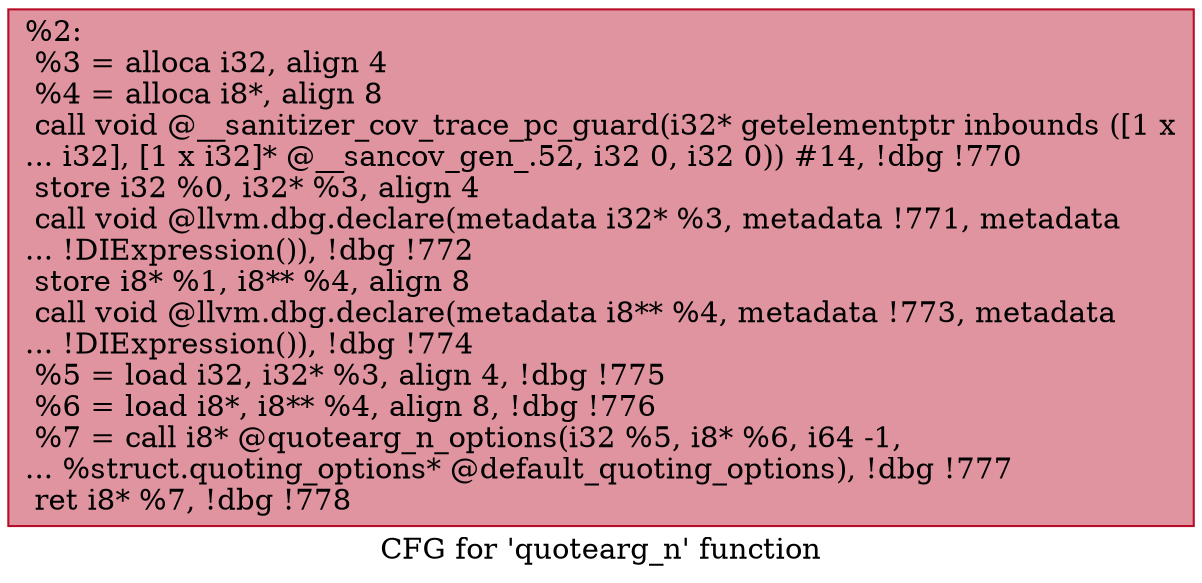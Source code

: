 digraph "CFG for 'quotearg_n' function" {
	label="CFG for 'quotearg_n' function";

	Node0x5555558c5f60 [shape=record,color="#b70d28ff", style=filled, fillcolor="#b70d2870",label="{%2:\l  %3 = alloca i32, align 4\l  %4 = alloca i8*, align 8\l  call void @__sanitizer_cov_trace_pc_guard(i32* getelementptr inbounds ([1 x\l... i32], [1 x i32]* @__sancov_gen_.52, i32 0, i32 0)) #14, !dbg !770\l  store i32 %0, i32* %3, align 4\l  call void @llvm.dbg.declare(metadata i32* %3, metadata !771, metadata\l... !DIExpression()), !dbg !772\l  store i8* %1, i8** %4, align 8\l  call void @llvm.dbg.declare(metadata i8** %4, metadata !773, metadata\l... !DIExpression()), !dbg !774\l  %5 = load i32, i32* %3, align 4, !dbg !775\l  %6 = load i8*, i8** %4, align 8, !dbg !776\l  %7 = call i8* @quotearg_n_options(i32 %5, i8* %6, i64 -1,\l... %struct.quoting_options* @default_quoting_options), !dbg !777\l  ret i8* %7, !dbg !778\l}"];
}
